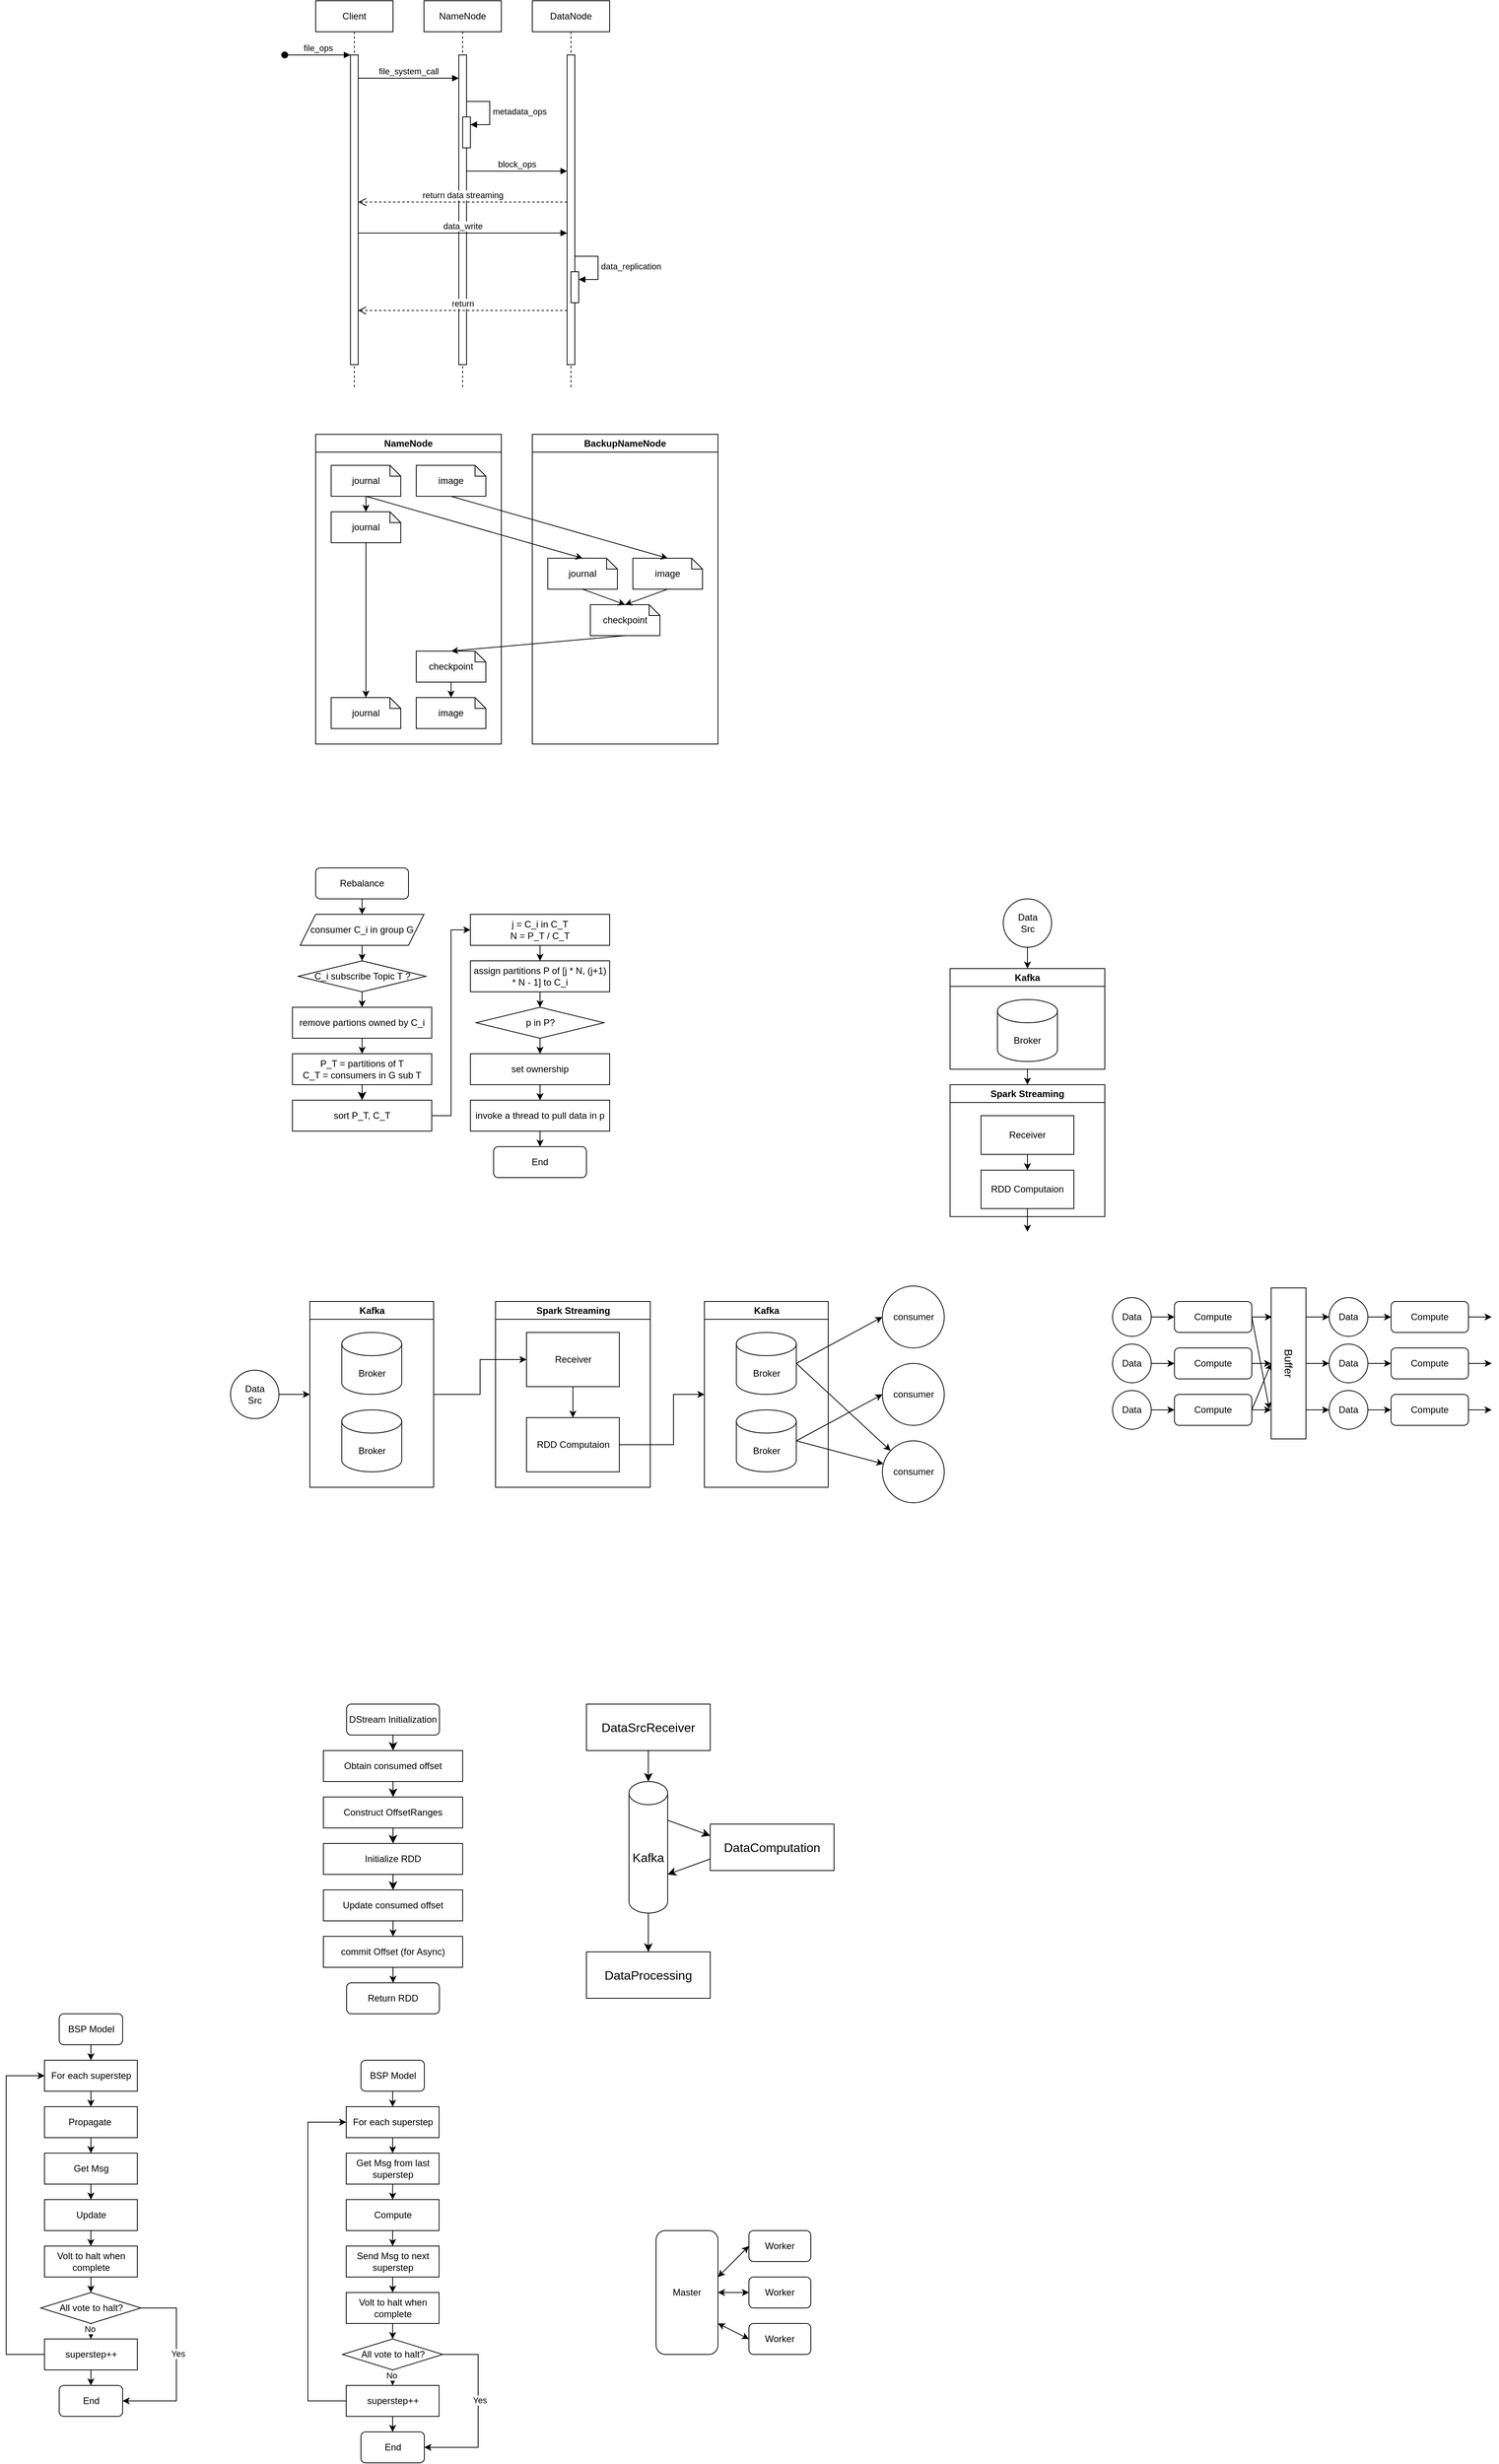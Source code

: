 <mxfile version="21.6.1" type="github">
  <diagram name="Page-1" id="2YBvvXClWsGukQMizWep">
    <mxGraphModel dx="1925" dy="478" grid="1" gridSize="10" guides="1" tooltips="1" connect="1" arrows="1" fold="1" page="1" pageScale="1" pageWidth="850" pageHeight="1100" math="0" shadow="0">
      <root>
        <mxCell id="0" />
        <mxCell id="1" parent="0" />
        <mxCell id="aM9ryv3xv72pqoxQDRHE-1" value="Client" style="shape=umlLifeline;perimeter=lifelinePerimeter;whiteSpace=wrap;html=1;container=0;dropTarget=0;collapsible=0;recursiveResize=0;outlineConnect=0;portConstraint=eastwest;newEdgeStyle={&quot;edgeStyle&quot;:&quot;elbowEdgeStyle&quot;,&quot;elbow&quot;:&quot;vertical&quot;,&quot;curved&quot;:0,&quot;rounded&quot;:0};" parent="1" vertex="1">
          <mxGeometry x="80" y="40" width="100" height="500" as="geometry" />
        </mxCell>
        <mxCell id="aM9ryv3xv72pqoxQDRHE-2" value="" style="html=1;points=[];perimeter=orthogonalPerimeter;outlineConnect=0;targetShapes=umlLifeline;portConstraint=eastwest;newEdgeStyle={&quot;edgeStyle&quot;:&quot;elbowEdgeStyle&quot;,&quot;elbow&quot;:&quot;vertical&quot;,&quot;curved&quot;:0,&quot;rounded&quot;:0};" parent="aM9ryv3xv72pqoxQDRHE-1" vertex="1">
          <mxGeometry x="45" y="70" width="10" height="400" as="geometry" />
        </mxCell>
        <mxCell id="aM9ryv3xv72pqoxQDRHE-3" value="file_ops" style="html=1;verticalAlign=bottom;startArrow=oval;endArrow=block;startSize=8;edgeStyle=elbowEdgeStyle;elbow=vertical;curved=0;rounded=0;" parent="aM9ryv3xv72pqoxQDRHE-1" target="aM9ryv3xv72pqoxQDRHE-2" edge="1">
          <mxGeometry relative="1" as="geometry">
            <mxPoint x="-40" y="70" as="sourcePoint" />
          </mxGeometry>
        </mxCell>
        <mxCell id="aM9ryv3xv72pqoxQDRHE-5" value="NameNode" style="shape=umlLifeline;perimeter=lifelinePerimeter;whiteSpace=wrap;html=1;container=0;dropTarget=0;collapsible=0;recursiveResize=0;outlineConnect=0;portConstraint=eastwest;newEdgeStyle={&quot;edgeStyle&quot;:&quot;elbowEdgeStyle&quot;,&quot;elbow&quot;:&quot;vertical&quot;,&quot;curved&quot;:0,&quot;rounded&quot;:0};" parent="1" vertex="1">
          <mxGeometry x="220" y="40" width="100" height="500" as="geometry" />
        </mxCell>
        <mxCell id="aM9ryv3xv72pqoxQDRHE-6" value="" style="html=1;points=[];perimeter=orthogonalPerimeter;outlineConnect=0;targetShapes=umlLifeline;portConstraint=eastwest;newEdgeStyle={&quot;edgeStyle&quot;:&quot;elbowEdgeStyle&quot;,&quot;elbow&quot;:&quot;vertical&quot;,&quot;curved&quot;:0,&quot;rounded&quot;:0};" parent="aM9ryv3xv72pqoxQDRHE-5" vertex="1">
          <mxGeometry x="45" y="70" width="10" height="400" as="geometry" />
        </mxCell>
        <mxCell id="w1y7XNrj_47FTtm7eLer-3" value="" style="html=1;points=[];perimeter=orthogonalPerimeter;outlineConnect=0;targetShapes=umlLifeline;portConstraint=eastwest;newEdgeStyle={&quot;edgeStyle&quot;:&quot;elbowEdgeStyle&quot;,&quot;elbow&quot;:&quot;vertical&quot;,&quot;curved&quot;:0,&quot;rounded&quot;:0};" parent="aM9ryv3xv72pqoxQDRHE-5" vertex="1">
          <mxGeometry x="50" y="150" width="10" height="40" as="geometry" />
        </mxCell>
        <mxCell id="w1y7XNrj_47FTtm7eLer-4" value="metadata_ops" style="html=1;align=left;spacingLeft=2;endArrow=block;rounded=0;edgeStyle=orthogonalEdgeStyle;curved=0;rounded=0;" parent="aM9ryv3xv72pqoxQDRHE-5" target="w1y7XNrj_47FTtm7eLer-3" edge="1">
          <mxGeometry relative="1" as="geometry">
            <mxPoint x="55" y="130" as="sourcePoint" />
            <Array as="points">
              <mxPoint x="85" y="160" />
            </Array>
          </mxGeometry>
        </mxCell>
        <mxCell id="aM9ryv3xv72pqoxQDRHE-7" value="file_system_call" style="html=1;verticalAlign=bottom;endArrow=block;edgeStyle=elbowEdgeStyle;elbow=vertical;curved=0;rounded=0;" parent="1" source="aM9ryv3xv72pqoxQDRHE-2" target="aM9ryv3xv72pqoxQDRHE-6" edge="1">
          <mxGeometry relative="1" as="geometry">
            <mxPoint x="195" y="130" as="sourcePoint" />
            <Array as="points">
              <mxPoint x="210" y="140" />
              <mxPoint x="190" y="170" />
              <mxPoint x="180" y="120" />
            </Array>
          </mxGeometry>
        </mxCell>
        <mxCell id="aM9ryv3xv72pqoxQDRHE-8" value="return data streaming" style="html=1;verticalAlign=bottom;endArrow=open;dashed=1;endSize=8;edgeStyle=elbowEdgeStyle;elbow=vertical;curved=0;rounded=0;" parent="1" source="w1y7XNrj_47FTtm7eLer-2" target="aM9ryv3xv72pqoxQDRHE-2" edge="1">
          <mxGeometry relative="1" as="geometry">
            <mxPoint x="195" y="205" as="targetPoint" />
            <Array as="points">
              <mxPoint x="230" y="300" />
              <mxPoint x="190" y="280" />
            </Array>
          </mxGeometry>
        </mxCell>
        <mxCell id="w1y7XNrj_47FTtm7eLer-1" value="DataNode" style="shape=umlLifeline;perimeter=lifelinePerimeter;whiteSpace=wrap;html=1;container=0;dropTarget=0;collapsible=0;recursiveResize=0;outlineConnect=0;portConstraint=eastwest;newEdgeStyle={&quot;edgeStyle&quot;:&quot;elbowEdgeStyle&quot;,&quot;elbow&quot;:&quot;vertical&quot;,&quot;curved&quot;:0,&quot;rounded&quot;:0};" parent="1" vertex="1">
          <mxGeometry x="360" y="40" width="100" height="500" as="geometry" />
        </mxCell>
        <mxCell id="w1y7XNrj_47FTtm7eLer-2" value="" style="html=1;points=[];perimeter=orthogonalPerimeter;outlineConnect=0;targetShapes=umlLifeline;portConstraint=eastwest;newEdgeStyle={&quot;edgeStyle&quot;:&quot;elbowEdgeStyle&quot;,&quot;elbow&quot;:&quot;vertical&quot;,&quot;curved&quot;:0,&quot;rounded&quot;:0};" parent="w1y7XNrj_47FTtm7eLer-1" vertex="1">
          <mxGeometry x="45" y="70" width="10" height="400" as="geometry" />
        </mxCell>
        <mxCell id="w1y7XNrj_47FTtm7eLer-7" value="" style="html=1;points=[];perimeter=orthogonalPerimeter;outlineConnect=0;targetShapes=umlLifeline;portConstraint=eastwest;newEdgeStyle={&quot;edgeStyle&quot;:&quot;elbowEdgeStyle&quot;,&quot;elbow&quot;:&quot;vertical&quot;,&quot;curved&quot;:0,&quot;rounded&quot;:0};" parent="w1y7XNrj_47FTtm7eLer-1" vertex="1">
          <mxGeometry x="50" y="350" width="10" height="40" as="geometry" />
        </mxCell>
        <mxCell id="w1y7XNrj_47FTtm7eLer-8" value="data_replication" style="html=1;align=left;spacingLeft=2;endArrow=block;rounded=0;edgeStyle=orthogonalEdgeStyle;curved=0;rounded=0;" parent="w1y7XNrj_47FTtm7eLer-1" target="w1y7XNrj_47FTtm7eLer-7" edge="1">
          <mxGeometry relative="1" as="geometry">
            <mxPoint x="55" y="330" as="sourcePoint" />
            <Array as="points">
              <mxPoint x="85" y="360" />
            </Array>
          </mxGeometry>
        </mxCell>
        <mxCell id="w1y7XNrj_47FTtm7eLer-5" value="block_ops" style="html=1;verticalAlign=bottom;endArrow=block;edgeStyle=elbowEdgeStyle;elbow=vertical;curved=0;rounded=0;" parent="1" source="aM9ryv3xv72pqoxQDRHE-6" target="w1y7XNrj_47FTtm7eLer-2" edge="1">
          <mxGeometry relative="1" as="geometry">
            <mxPoint x="280" y="260" as="sourcePoint" />
            <Array as="points">
              <mxPoint x="380" y="260" />
              <mxPoint x="355" y="260" />
              <mxPoint x="335" y="290" />
              <mxPoint x="325" y="240" />
            </Array>
            <mxPoint x="400" y="260" as="targetPoint" />
          </mxGeometry>
        </mxCell>
        <mxCell id="w1y7XNrj_47FTtm7eLer-6" value="data_write" style="html=1;verticalAlign=bottom;endArrow=block;edgeStyle=elbowEdgeStyle;elbow=vertical;curved=0;rounded=0;" parent="1" source="aM9ryv3xv72pqoxQDRHE-2" target="w1y7XNrj_47FTtm7eLer-2" edge="1">
          <mxGeometry width="80" relative="1" as="geometry">
            <mxPoint x="160" y="350" as="sourcePoint" />
            <mxPoint x="340" y="350" as="targetPoint" />
            <Array as="points">
              <mxPoint x="310" y="340" />
              <mxPoint x="330" y="330" />
              <mxPoint x="370" y="350" />
            </Array>
          </mxGeometry>
        </mxCell>
        <mxCell id="w1y7XNrj_47FTtm7eLer-9" value="return" style="html=1;verticalAlign=bottom;endArrow=open;dashed=1;endSize=8;edgeStyle=elbowEdgeStyle;elbow=vertical;curved=0;rounded=0;" parent="1" edge="1">
          <mxGeometry relative="1" as="geometry">
            <mxPoint x="135" y="440" as="targetPoint" />
            <Array as="points">
              <mxPoint x="230" y="440" />
              <mxPoint x="190" y="420" />
            </Array>
            <mxPoint x="405" y="440" as="sourcePoint" />
          </mxGeometry>
        </mxCell>
        <mxCell id="v54Mh32h3l0idFHRtPxM-1" value="NameNode" style="swimlane;whiteSpace=wrap;html=1;" parent="1" vertex="1">
          <mxGeometry x="80" y="600" width="240" height="400" as="geometry" />
        </mxCell>
        <mxCell id="v54Mh32h3l0idFHRtPxM-3" value="journal" style="shape=note;whiteSpace=wrap;html=1;backgroundOutline=1;darkOpacity=0.05;size=14;" parent="v54Mh32h3l0idFHRtPxM-1" vertex="1">
          <mxGeometry x="20" y="40" width="90" height="40" as="geometry" />
        </mxCell>
        <mxCell id="v54Mh32h3l0idFHRtPxM-4" value="image" style="shape=note;whiteSpace=wrap;html=1;backgroundOutline=1;darkOpacity=0.05;size=14;" parent="v54Mh32h3l0idFHRtPxM-1" vertex="1">
          <mxGeometry x="130" y="40" width="90" height="40" as="geometry" />
        </mxCell>
        <mxCell id="v54Mh32h3l0idFHRtPxM-5" value="journal" style="shape=note;whiteSpace=wrap;html=1;backgroundOutline=1;darkOpacity=0.05;size=14;" parent="v54Mh32h3l0idFHRtPxM-1" vertex="1">
          <mxGeometry x="20" y="100" width="90" height="40" as="geometry" />
        </mxCell>
        <mxCell id="v54Mh32h3l0idFHRtPxM-10" value="checkpoint" style="shape=note;whiteSpace=wrap;html=1;backgroundOutline=1;darkOpacity=0.05;size=14;" parent="v54Mh32h3l0idFHRtPxM-1" vertex="1">
          <mxGeometry x="130" y="280" width="90" height="40" as="geometry" />
        </mxCell>
        <mxCell id="v54Mh32h3l0idFHRtPxM-11" value="image" style="shape=note;whiteSpace=wrap;html=1;backgroundOutline=1;darkOpacity=0.05;size=14;" parent="v54Mh32h3l0idFHRtPxM-1" vertex="1">
          <mxGeometry x="130" y="340" width="90" height="40" as="geometry" />
        </mxCell>
        <mxCell id="v54Mh32h3l0idFHRtPxM-12" value="journal" style="shape=note;whiteSpace=wrap;html=1;backgroundOutline=1;darkOpacity=0.05;size=14;" parent="v54Mh32h3l0idFHRtPxM-1" vertex="1">
          <mxGeometry x="20" y="340" width="90" height="40" as="geometry" />
        </mxCell>
        <mxCell id="v54Mh32h3l0idFHRtPxM-13" value="" style="endArrow=classic;html=1;rounded=0;exitX=0.5;exitY=1;exitDx=0;exitDy=0;exitPerimeter=0;entryX=0.5;entryY=0;entryDx=0;entryDy=0;entryPerimeter=0;" parent="v54Mh32h3l0idFHRtPxM-1" source="v54Mh32h3l0idFHRtPxM-3" target="v54Mh32h3l0idFHRtPxM-5" edge="1">
          <mxGeometry width="50" height="50" relative="1" as="geometry">
            <mxPoint x="320" y="320" as="sourcePoint" />
            <mxPoint x="370" y="270" as="targetPoint" />
          </mxGeometry>
        </mxCell>
        <mxCell id="v54Mh32h3l0idFHRtPxM-20" value="" style="endArrow=classic;html=1;rounded=0;exitX=0.5;exitY=1;exitDx=0;exitDy=0;exitPerimeter=0;" parent="v54Mh32h3l0idFHRtPxM-1" source="v54Mh32h3l0idFHRtPxM-10" target="v54Mh32h3l0idFHRtPxM-11" edge="1">
          <mxGeometry width="50" height="50" relative="1" as="geometry">
            <mxPoint x="75" y="90" as="sourcePoint" />
            <mxPoint x="75" y="110" as="targetPoint" />
          </mxGeometry>
        </mxCell>
        <mxCell id="v54Mh32h3l0idFHRtPxM-21" value="" style="endArrow=classic;html=1;rounded=0;exitX=0.5;exitY=1;exitDx=0;exitDy=0;exitPerimeter=0;" parent="v54Mh32h3l0idFHRtPxM-1" source="v54Mh32h3l0idFHRtPxM-5" target="v54Mh32h3l0idFHRtPxM-12" edge="1">
          <mxGeometry width="50" height="50" relative="1" as="geometry">
            <mxPoint x="85" y="100" as="sourcePoint" />
            <mxPoint x="85" y="120" as="targetPoint" />
          </mxGeometry>
        </mxCell>
        <mxCell id="v54Mh32h3l0idFHRtPxM-2" value="BackupNameNode" style="swimlane;whiteSpace=wrap;html=1;" parent="1" vertex="1">
          <mxGeometry x="360" y="600" width="240" height="400" as="geometry" />
        </mxCell>
        <mxCell id="v54Mh32h3l0idFHRtPxM-6" value="journal" style="shape=note;whiteSpace=wrap;html=1;backgroundOutline=1;darkOpacity=0.05;size=14;" parent="v54Mh32h3l0idFHRtPxM-2" vertex="1">
          <mxGeometry x="20" y="160" width="90" height="40" as="geometry" />
        </mxCell>
        <mxCell id="v54Mh32h3l0idFHRtPxM-7" value="image" style="shape=note;whiteSpace=wrap;html=1;backgroundOutline=1;darkOpacity=0.05;size=14;" parent="v54Mh32h3l0idFHRtPxM-2" vertex="1">
          <mxGeometry x="130" y="160" width="90" height="40" as="geometry" />
        </mxCell>
        <mxCell id="v54Mh32h3l0idFHRtPxM-8" value="checkpoint" style="shape=note;whiteSpace=wrap;html=1;backgroundOutline=1;darkOpacity=0.05;size=14;" parent="v54Mh32h3l0idFHRtPxM-2" vertex="1">
          <mxGeometry x="75" y="220" width="90" height="40" as="geometry" />
        </mxCell>
        <mxCell id="v54Mh32h3l0idFHRtPxM-16" value="" style="endArrow=classic;html=1;rounded=0;exitX=0.5;exitY=1;exitDx=0;exitDy=0;exitPerimeter=0;entryX=0.5;entryY=0;entryDx=0;entryDy=0;entryPerimeter=0;" parent="v54Mh32h3l0idFHRtPxM-2" source="v54Mh32h3l0idFHRtPxM-6" target="v54Mh32h3l0idFHRtPxM-8" edge="1">
          <mxGeometry width="50" height="50" relative="1" as="geometry">
            <mxPoint x="-205" y="90" as="sourcePoint" />
            <mxPoint x="75" y="170" as="targetPoint" />
          </mxGeometry>
        </mxCell>
        <mxCell id="v54Mh32h3l0idFHRtPxM-17" value="" style="endArrow=classic;html=1;rounded=0;exitX=0.5;exitY=1;exitDx=0;exitDy=0;exitPerimeter=0;entryX=0.5;entryY=0;entryDx=0;entryDy=0;entryPerimeter=0;" parent="v54Mh32h3l0idFHRtPxM-2" source="v54Mh32h3l0idFHRtPxM-7" target="v54Mh32h3l0idFHRtPxM-8" edge="1">
          <mxGeometry width="50" height="50" relative="1" as="geometry">
            <mxPoint x="75" y="210" as="sourcePoint" />
            <mxPoint x="130" y="230" as="targetPoint" />
          </mxGeometry>
        </mxCell>
        <mxCell id="v54Mh32h3l0idFHRtPxM-14" value="" style="endArrow=classic;html=1;rounded=0;exitX=0.5;exitY=1;exitDx=0;exitDy=0;exitPerimeter=0;entryX=0.5;entryY=0;entryDx=0;entryDy=0;entryPerimeter=0;" parent="1" source="v54Mh32h3l0idFHRtPxM-3" target="v54Mh32h3l0idFHRtPxM-6" edge="1">
          <mxGeometry width="50" height="50" relative="1" as="geometry">
            <mxPoint x="400" y="920" as="sourcePoint" />
            <mxPoint x="450" y="870" as="targetPoint" />
          </mxGeometry>
        </mxCell>
        <mxCell id="v54Mh32h3l0idFHRtPxM-15" value="" style="endArrow=classic;html=1;rounded=0;exitX=0.5;exitY=1;exitDx=0;exitDy=0;exitPerimeter=0;entryX=0.5;entryY=0;entryDx=0;entryDy=0;entryPerimeter=0;" parent="1" source="v54Mh32h3l0idFHRtPxM-4" target="v54Mh32h3l0idFHRtPxM-7" edge="1">
          <mxGeometry width="50" height="50" relative="1" as="geometry">
            <mxPoint x="155" y="750" as="sourcePoint" />
            <mxPoint x="390" y="790" as="targetPoint" />
          </mxGeometry>
        </mxCell>
        <mxCell id="v54Mh32h3l0idFHRtPxM-18" value="" style="endArrow=classic;html=1;rounded=0;exitX=0.5;exitY=1;exitDx=0;exitDy=0;exitPerimeter=0;entryX=0.5;entryY=0;entryDx=0;entryDy=0;entryPerimeter=0;" parent="1" source="v54Mh32h3l0idFHRtPxM-8" target="v54Mh32h3l0idFHRtPxM-10" edge="1">
          <mxGeometry width="50" height="50" relative="1" as="geometry">
            <mxPoint x="545" y="810" as="sourcePoint" />
            <mxPoint x="490" y="830" as="targetPoint" />
          </mxGeometry>
        </mxCell>
        <mxCell id="BjLEI25kc3lY-3g5dACi-4" value="" style="edgeStyle=orthogonalEdgeStyle;rounded=0;orthogonalLoop=1;jettySize=auto;html=1;" parent="1" source="BjLEI25kc3lY-3g5dACi-1" target="BjLEI25kc3lY-3g5dACi-3" edge="1">
          <mxGeometry relative="1" as="geometry" />
        </mxCell>
        <mxCell id="BjLEI25kc3lY-3g5dACi-1" value="Rebalance" style="rounded=1;whiteSpace=wrap;html=1;" parent="1" vertex="1">
          <mxGeometry x="80" y="1160" width="120" height="40" as="geometry" />
        </mxCell>
        <mxCell id="BjLEI25kc3lY-3g5dACi-12" value="" style="edgeStyle=orthogonalEdgeStyle;rounded=0;orthogonalLoop=1;jettySize=auto;html=1;" parent="1" source="BjLEI25kc3lY-3g5dACi-2" target="BjLEI25kc3lY-3g5dACi-9" edge="1">
          <mxGeometry relative="1" as="geometry" />
        </mxCell>
        <mxCell id="BjLEI25kc3lY-3g5dACi-2" value="remove partions owned by C_i" style="rounded=0;whiteSpace=wrap;html=1;" parent="1" vertex="1">
          <mxGeometry x="50" y="1340" width="180" height="40" as="geometry" />
        </mxCell>
        <mxCell id="BjLEI25kc3lY-3g5dACi-7" value="" style="edgeStyle=orthogonalEdgeStyle;rounded=0;orthogonalLoop=1;jettySize=auto;html=1;" parent="1" source="BjLEI25kc3lY-3g5dACi-3" target="BjLEI25kc3lY-3g5dACi-5" edge="1">
          <mxGeometry relative="1" as="geometry" />
        </mxCell>
        <mxCell id="BjLEI25kc3lY-3g5dACi-3" value="consumer C_i in group G" style="shape=parallelogram;perimeter=parallelogramPerimeter;whiteSpace=wrap;html=1;fixedSize=1;" parent="1" vertex="1">
          <mxGeometry x="60" y="1220" width="160" height="40" as="geometry" />
        </mxCell>
        <mxCell id="BjLEI25kc3lY-3g5dACi-8" value="" style="edgeStyle=orthogonalEdgeStyle;rounded=0;orthogonalLoop=1;jettySize=auto;html=1;" parent="1" source="BjLEI25kc3lY-3g5dACi-5" target="BjLEI25kc3lY-3g5dACi-2" edge="1">
          <mxGeometry relative="1" as="geometry" />
        </mxCell>
        <mxCell id="BjLEI25kc3lY-3g5dACi-5" value="C_i subscribe Topic T ?" style="rhombus;whiteSpace=wrap;html=1;" parent="1" vertex="1">
          <mxGeometry x="57.5" y="1280" width="165" height="40" as="geometry" />
        </mxCell>
        <mxCell id="WjBOkaREf3bzk7RmlkT_-1" style="edgeStyle=none;curved=1;rounded=0;orthogonalLoop=1;jettySize=auto;html=1;exitX=0.5;exitY=1;exitDx=0;exitDy=0;entryX=0.5;entryY=0;entryDx=0;entryDy=0;fontSize=12;startSize=8;endSize=8;" parent="1" source="BjLEI25kc3lY-3g5dACi-9" target="BjLEI25kc3lY-3g5dACi-10" edge="1">
          <mxGeometry relative="1" as="geometry" />
        </mxCell>
        <mxCell id="BjLEI25kc3lY-3g5dACi-9" value="P_T = partitions of T&lt;br&gt;C_T = consumers in G sub T" style="rounded=0;whiteSpace=wrap;html=1;" parent="1" vertex="1">
          <mxGeometry x="50" y="1400" width="180" height="40" as="geometry" />
        </mxCell>
        <mxCell id="BjLEI25kc3lY-3g5dACi-19" style="edgeStyle=orthogonalEdgeStyle;rounded=0;orthogonalLoop=1;jettySize=auto;html=1;exitX=1;exitY=0.5;exitDx=0;exitDy=0;entryX=0;entryY=0.5;entryDx=0;entryDy=0;" parent="1" source="BjLEI25kc3lY-3g5dACi-10" target="BjLEI25kc3lY-3g5dACi-11" edge="1">
          <mxGeometry relative="1" as="geometry" />
        </mxCell>
        <mxCell id="BjLEI25kc3lY-3g5dACi-10" value="sort P_T, C_T" style="rounded=0;whiteSpace=wrap;html=1;" parent="1" vertex="1">
          <mxGeometry x="50" y="1460" width="180" height="40" as="geometry" />
        </mxCell>
        <mxCell id="BjLEI25kc3lY-3g5dACi-20" style="edgeStyle=orthogonalEdgeStyle;rounded=0;orthogonalLoop=1;jettySize=auto;html=1;exitX=0.5;exitY=1;exitDx=0;exitDy=0;" parent="1" source="BjLEI25kc3lY-3g5dACi-11" target="BjLEI25kc3lY-3g5dACi-13" edge="1">
          <mxGeometry relative="1" as="geometry" />
        </mxCell>
        <mxCell id="BjLEI25kc3lY-3g5dACi-11" value="j = C_i in C_T&lt;br&gt;N = P_T / C_T" style="rounded=0;whiteSpace=wrap;html=1;" parent="1" vertex="1">
          <mxGeometry x="280" y="1220" width="180" height="40" as="geometry" />
        </mxCell>
        <mxCell id="BjLEI25kc3lY-3g5dACi-21" style="edgeStyle=orthogonalEdgeStyle;rounded=0;orthogonalLoop=1;jettySize=auto;html=1;exitX=0.5;exitY=1;exitDx=0;exitDy=0;entryX=0.5;entryY=0;entryDx=0;entryDy=0;" parent="1" source="BjLEI25kc3lY-3g5dACi-13" target="BjLEI25kc3lY-3g5dACi-14" edge="1">
          <mxGeometry relative="1" as="geometry" />
        </mxCell>
        <mxCell id="BjLEI25kc3lY-3g5dACi-13" value="assign partitions P of [j * N, (j+1) * N - 1] to C_i" style="rounded=0;whiteSpace=wrap;html=1;" parent="1" vertex="1">
          <mxGeometry x="280" y="1280" width="180" height="40" as="geometry" />
        </mxCell>
        <mxCell id="BjLEI25kc3lY-3g5dACi-22" style="edgeStyle=orthogonalEdgeStyle;rounded=0;orthogonalLoop=1;jettySize=auto;html=1;exitX=0.5;exitY=1;exitDx=0;exitDy=0;entryX=0.5;entryY=0;entryDx=0;entryDy=0;" parent="1" source="BjLEI25kc3lY-3g5dACi-14" target="BjLEI25kc3lY-3g5dACi-15" edge="1">
          <mxGeometry relative="1" as="geometry" />
        </mxCell>
        <mxCell id="BjLEI25kc3lY-3g5dACi-14" value="p in P?" style="rhombus;whiteSpace=wrap;html=1;" parent="1" vertex="1">
          <mxGeometry x="287.5" y="1340" width="165" height="40" as="geometry" />
        </mxCell>
        <mxCell id="BjLEI25kc3lY-3g5dACi-23" style="edgeStyle=orthogonalEdgeStyle;rounded=0;orthogonalLoop=1;jettySize=auto;html=1;exitX=0.5;exitY=1;exitDx=0;exitDy=0;entryX=0.5;entryY=0;entryDx=0;entryDy=0;" parent="1" source="BjLEI25kc3lY-3g5dACi-15" target="BjLEI25kc3lY-3g5dACi-17" edge="1">
          <mxGeometry relative="1" as="geometry" />
        </mxCell>
        <mxCell id="BjLEI25kc3lY-3g5dACi-15" value="set ownership" style="rounded=0;whiteSpace=wrap;html=1;" parent="1" vertex="1">
          <mxGeometry x="280" y="1400" width="180" height="40" as="geometry" />
        </mxCell>
        <mxCell id="BjLEI25kc3lY-3g5dACi-24" style="edgeStyle=orthogonalEdgeStyle;rounded=0;orthogonalLoop=1;jettySize=auto;html=1;exitX=0.5;exitY=1;exitDx=0;exitDy=0;entryX=0.5;entryY=0;entryDx=0;entryDy=0;" parent="1" source="BjLEI25kc3lY-3g5dACi-17" target="BjLEI25kc3lY-3g5dACi-18" edge="1">
          <mxGeometry relative="1" as="geometry" />
        </mxCell>
        <mxCell id="BjLEI25kc3lY-3g5dACi-17" value="invoke a thread to pull data in p" style="rounded=0;whiteSpace=wrap;html=1;" parent="1" vertex="1">
          <mxGeometry x="280" y="1460" width="180" height="40" as="geometry" />
        </mxCell>
        <mxCell id="BjLEI25kc3lY-3g5dACi-18" value="End" style="rounded=1;whiteSpace=wrap;html=1;" parent="1" vertex="1">
          <mxGeometry x="310" y="1520" width="120" height="40" as="geometry" />
        </mxCell>
        <mxCell id="guV7griK0PbX0vjCUKAA-14" style="edgeStyle=orthogonalEdgeStyle;rounded=0;orthogonalLoop=1;jettySize=auto;html=1;exitX=1;exitY=0.5;exitDx=0;exitDy=0;" parent="1" source="guV7griK0PbX0vjCUKAA-2" target="guV7griK0PbX0vjCUKAA-11" edge="1">
          <mxGeometry relative="1" as="geometry" />
        </mxCell>
        <mxCell id="guV7griK0PbX0vjCUKAA-2" value="Kafka" style="swimlane;whiteSpace=wrap;html=1;" parent="1" vertex="1">
          <mxGeometry x="72.5" y="1720" width="160" height="240" as="geometry" />
        </mxCell>
        <mxCell id="guV7griK0PbX0vjCUKAA-1" value="Broker" style="shape=cylinder3;whiteSpace=wrap;html=1;boundedLbl=1;backgroundOutline=1;size=15;rotation=0;" parent="guV7griK0PbX0vjCUKAA-2" vertex="1">
          <mxGeometry x="41.25" y="40" width="77.5" height="80" as="geometry" />
        </mxCell>
        <mxCell id="guV7griK0PbX0vjCUKAA-3" value="Broker" style="shape=cylinder3;whiteSpace=wrap;html=1;boundedLbl=1;backgroundOutline=1;size=15;rotation=0;" parent="guV7griK0PbX0vjCUKAA-2" vertex="1">
          <mxGeometry x="41.25" y="140" width="77.5" height="80" as="geometry" />
        </mxCell>
        <mxCell id="guV7griK0PbX0vjCUKAA-8" style="edgeStyle=orthogonalEdgeStyle;rounded=0;orthogonalLoop=1;jettySize=auto;html=1;entryX=0;entryY=0.5;entryDx=0;entryDy=0;" parent="1" source="guV7griK0PbX0vjCUKAA-4" target="guV7griK0PbX0vjCUKAA-2" edge="1">
          <mxGeometry relative="1" as="geometry" />
        </mxCell>
        <mxCell id="guV7griK0PbX0vjCUKAA-4" value="Data&lt;br&gt;Src" style="ellipse;whiteSpace=wrap;html=1;aspect=fixed;" parent="1" vertex="1">
          <mxGeometry x="-30" y="1808.75" width="62.5" height="62.5" as="geometry" />
        </mxCell>
        <mxCell id="guV7griK0PbX0vjCUKAA-9" value="Spark Streaming" style="swimlane;whiteSpace=wrap;html=1;" parent="1" vertex="1">
          <mxGeometry x="312.5" y="1720" width="200" height="240" as="geometry" />
        </mxCell>
        <mxCell id="guV7griK0PbX0vjCUKAA-13" value="" style="edgeStyle=orthogonalEdgeStyle;rounded=0;orthogonalLoop=1;jettySize=auto;html=1;" parent="guV7griK0PbX0vjCUKAA-9" source="guV7griK0PbX0vjCUKAA-11" target="guV7griK0PbX0vjCUKAA-12" edge="1">
          <mxGeometry relative="1" as="geometry" />
        </mxCell>
        <mxCell id="guV7griK0PbX0vjCUKAA-11" value="Receiver" style="rounded=0;whiteSpace=wrap;html=1;" parent="guV7griK0PbX0vjCUKAA-9" vertex="1">
          <mxGeometry x="40" y="40" width="120" height="70" as="geometry" />
        </mxCell>
        <mxCell id="guV7griK0PbX0vjCUKAA-12" value="RDD Computaion" style="rounded=0;whiteSpace=wrap;html=1;" parent="guV7griK0PbX0vjCUKAA-9" vertex="1">
          <mxGeometry x="40" y="150" width="120" height="70" as="geometry" />
        </mxCell>
        <mxCell id="guV7griK0PbX0vjCUKAA-15" value="Spark Streaming" style="swimlane;whiteSpace=wrap;html=1;" parent="1" vertex="1">
          <mxGeometry x="900" y="1440" width="200" height="170.4" as="geometry" />
        </mxCell>
        <mxCell id="guV7griK0PbX0vjCUKAA-16" value="" style="edgeStyle=orthogonalEdgeStyle;rounded=0;orthogonalLoop=1;jettySize=auto;html=1;" parent="guV7griK0PbX0vjCUKAA-15" source="guV7griK0PbX0vjCUKAA-17" target="guV7griK0PbX0vjCUKAA-18" edge="1">
          <mxGeometry relative="1" as="geometry" />
        </mxCell>
        <mxCell id="guV7griK0PbX0vjCUKAA-17" value="Receiver" style="rounded=0;whiteSpace=wrap;html=1;" parent="guV7griK0PbX0vjCUKAA-15" vertex="1">
          <mxGeometry x="40" y="40" width="120" height="50" as="geometry" />
        </mxCell>
        <mxCell id="guV7griK0PbX0vjCUKAA-18" value="RDD Computaion" style="rounded=0;whiteSpace=wrap;html=1;" parent="guV7griK0PbX0vjCUKAA-15" vertex="1">
          <mxGeometry x="40" y="110.4" width="120" height="49.6" as="geometry" />
        </mxCell>
        <mxCell id="guV7griK0PbX0vjCUKAA-26" style="edgeStyle=orthogonalEdgeStyle;rounded=0;orthogonalLoop=1;jettySize=auto;html=1;exitX=0.5;exitY=1;exitDx=0;exitDy=0;entryX=0.5;entryY=0;entryDx=0;entryDy=0;" parent="1" source="guV7griK0PbX0vjCUKAA-19" target="guV7griK0PbX0vjCUKAA-15" edge="1">
          <mxGeometry relative="1" as="geometry" />
        </mxCell>
        <mxCell id="guV7griK0PbX0vjCUKAA-19" value="Kafka" style="swimlane;whiteSpace=wrap;html=1;" parent="1" vertex="1">
          <mxGeometry x="900" y="1290" width="200" height="130" as="geometry" />
        </mxCell>
        <mxCell id="guV7griK0PbX0vjCUKAA-20" value="Broker" style="shape=cylinder3;whiteSpace=wrap;html=1;boundedLbl=1;backgroundOutline=1;size=15;rotation=0;" parent="guV7griK0PbX0vjCUKAA-19" vertex="1">
          <mxGeometry x="61.25" y="40" width="77.5" height="80" as="geometry" />
        </mxCell>
        <mxCell id="guV7griK0PbX0vjCUKAA-27" style="edgeStyle=orthogonalEdgeStyle;rounded=0;orthogonalLoop=1;jettySize=auto;html=1;entryX=0.5;entryY=0;entryDx=0;entryDy=0;" parent="1" source="guV7griK0PbX0vjCUKAA-23" target="guV7griK0PbX0vjCUKAA-19" edge="1">
          <mxGeometry relative="1" as="geometry" />
        </mxCell>
        <mxCell id="guV7griK0PbX0vjCUKAA-23" value="Data&lt;br&gt;Src" style="ellipse;whiteSpace=wrap;html=1;aspect=fixed;" parent="1" vertex="1">
          <mxGeometry x="968.75" y="1200" width="62.5" height="62.5" as="geometry" />
        </mxCell>
        <mxCell id="guV7griK0PbX0vjCUKAA-25" value="" style="edgeStyle=orthogonalEdgeStyle;rounded=0;orthogonalLoop=1;jettySize=auto;html=1;exitX=0.5;exitY=1;exitDx=0;exitDy=0;" parent="1" source="guV7griK0PbX0vjCUKAA-18" edge="1">
          <mxGeometry relative="1" as="geometry">
            <mxPoint x="1010" y="1529.6" as="sourcePoint" />
            <mxPoint x="1000" y="1630" as="targetPoint" />
          </mxGeometry>
        </mxCell>
        <mxCell id="guV7griK0PbX0vjCUKAA-28" value="Kafka" style="swimlane;whiteSpace=wrap;html=1;" parent="1" vertex="1">
          <mxGeometry x="582.5" y="1720" width="160" height="240" as="geometry" />
        </mxCell>
        <mxCell id="guV7griK0PbX0vjCUKAA-29" value="Broker" style="shape=cylinder3;whiteSpace=wrap;html=1;boundedLbl=1;backgroundOutline=1;size=15;rotation=0;" parent="guV7griK0PbX0vjCUKAA-28" vertex="1">
          <mxGeometry x="41.25" y="40" width="77.5" height="80" as="geometry" />
        </mxCell>
        <mxCell id="guV7griK0PbX0vjCUKAA-30" value="Broker" style="shape=cylinder3;whiteSpace=wrap;html=1;boundedLbl=1;backgroundOutline=1;size=15;rotation=0;" parent="guV7griK0PbX0vjCUKAA-28" vertex="1">
          <mxGeometry x="41.25" y="140" width="77.5" height="80" as="geometry" />
        </mxCell>
        <mxCell id="guV7griK0PbX0vjCUKAA-31" style="edgeStyle=orthogonalEdgeStyle;rounded=0;orthogonalLoop=1;jettySize=auto;html=1;exitX=1;exitY=0.5;exitDx=0;exitDy=0;entryX=0;entryY=0.5;entryDx=0;entryDy=0;" parent="1" source="guV7griK0PbX0vjCUKAA-12" target="guV7griK0PbX0vjCUKAA-28" edge="1">
          <mxGeometry relative="1" as="geometry">
            <Array as="points">
              <mxPoint x="542.5" y="1905" />
              <mxPoint x="542.5" y="1840" />
            </Array>
          </mxGeometry>
        </mxCell>
        <mxCell id="guV7griK0PbX0vjCUKAA-33" value="consumer" style="ellipse;whiteSpace=wrap;html=1;aspect=fixed;" parent="1" vertex="1">
          <mxGeometry x="812.5" y="1700" width="80" height="80" as="geometry" />
        </mxCell>
        <mxCell id="guV7griK0PbX0vjCUKAA-34" value="consumer" style="ellipse;whiteSpace=wrap;html=1;aspect=fixed;" parent="1" vertex="1">
          <mxGeometry x="812.5" y="1800" width="80" height="80" as="geometry" />
        </mxCell>
        <mxCell id="guV7griK0PbX0vjCUKAA-35" value="consumer" style="ellipse;whiteSpace=wrap;html=1;aspect=fixed;" parent="1" vertex="1">
          <mxGeometry x="812.5" y="1900" width="80" height="80" as="geometry" />
        </mxCell>
        <mxCell id="guV7griK0PbX0vjCUKAA-37" value="" style="endArrow=classic;html=1;rounded=0;exitX=1;exitY=0.5;exitDx=0;exitDy=0;exitPerimeter=0;entryX=0;entryY=0.5;entryDx=0;entryDy=0;" parent="1" source="guV7griK0PbX0vjCUKAA-29" target="guV7griK0PbX0vjCUKAA-33" edge="1">
          <mxGeometry width="50" height="50" relative="1" as="geometry">
            <mxPoint x="642.5" y="1660" as="sourcePoint" />
            <mxPoint x="692.5" y="1610" as="targetPoint" />
          </mxGeometry>
        </mxCell>
        <mxCell id="guV7griK0PbX0vjCUKAA-38" value="" style="endArrow=classic;html=1;rounded=0;exitX=1;exitY=0.5;exitDx=0;exitDy=0;exitPerimeter=0;" parent="1" source="guV7griK0PbX0vjCUKAA-29" target="guV7griK0PbX0vjCUKAA-35" edge="1">
          <mxGeometry width="50" height="50" relative="1" as="geometry">
            <mxPoint x="711.5" y="1810" as="sourcePoint" />
            <mxPoint x="822.5" y="1770" as="targetPoint" />
          </mxGeometry>
        </mxCell>
        <mxCell id="guV7griK0PbX0vjCUKAA-39" value="" style="endArrow=classic;html=1;rounded=0;exitX=1;exitY=0.5;exitDx=0;exitDy=0;exitPerimeter=0;entryX=0;entryY=0.5;entryDx=0;entryDy=0;" parent="1" source="guV7griK0PbX0vjCUKAA-30" target="guV7griK0PbX0vjCUKAA-34" edge="1">
          <mxGeometry width="50" height="50" relative="1" as="geometry">
            <mxPoint x="721.5" y="1820" as="sourcePoint" />
            <mxPoint x="832.5" y="1780" as="targetPoint" />
          </mxGeometry>
        </mxCell>
        <mxCell id="guV7griK0PbX0vjCUKAA-40" value="" style="endArrow=classic;html=1;rounded=0;exitX=1;exitY=0.5;exitDx=0;exitDy=0;exitPerimeter=0;" parent="1" source="guV7griK0PbX0vjCUKAA-30" target="guV7griK0PbX0vjCUKAA-35" edge="1">
          <mxGeometry width="50" height="50" relative="1" as="geometry">
            <mxPoint x="731.5" y="1830" as="sourcePoint" />
            <mxPoint x="842.5" y="1790" as="targetPoint" />
          </mxGeometry>
        </mxCell>
        <mxCell id="WjBOkaREf3bzk7RmlkT_-2" style="edgeStyle=orthogonalEdgeStyle;rounded=0;orthogonalLoop=1;jettySize=auto;html=1;exitX=0.5;exitY=1;exitDx=0;exitDy=0;entryX=0.5;entryY=0;entryDx=0;entryDy=0;" parent="1" source="WjBOkaREf3bzk7RmlkT_-3" target="WjBOkaREf3bzk7RmlkT_-5" edge="1">
          <mxGeometry relative="1" as="geometry" />
        </mxCell>
        <mxCell id="WjBOkaREf3bzk7RmlkT_-3" value="Update consumed offset" style="rounded=0;whiteSpace=wrap;html=1;" parent="1" vertex="1">
          <mxGeometry x="90" y="2480" width="180" height="40" as="geometry" />
        </mxCell>
        <mxCell id="WjBOkaREf3bzk7RmlkT_-4" style="edgeStyle=orthogonalEdgeStyle;rounded=0;orthogonalLoop=1;jettySize=auto;html=1;exitX=0.5;exitY=1;exitDx=0;exitDy=0;entryX=0.5;entryY=0;entryDx=0;entryDy=0;" parent="1" source="WjBOkaREf3bzk7RmlkT_-5" target="WjBOkaREf3bzk7RmlkT_-6" edge="1">
          <mxGeometry relative="1" as="geometry" />
        </mxCell>
        <mxCell id="WjBOkaREf3bzk7RmlkT_-5" value="commit Offset (for Async)" style="rounded=0;whiteSpace=wrap;html=1;" parent="1" vertex="1">
          <mxGeometry x="90" y="2540" width="180" height="40" as="geometry" />
        </mxCell>
        <mxCell id="WjBOkaREf3bzk7RmlkT_-6" value="Return RDD" style="rounded=1;whiteSpace=wrap;html=1;" parent="1" vertex="1">
          <mxGeometry x="120" y="2600" width="120" height="40" as="geometry" />
        </mxCell>
        <mxCell id="WjBOkaREf3bzk7RmlkT_-11" style="edgeStyle=none;curved=1;rounded=0;orthogonalLoop=1;jettySize=auto;html=1;exitX=0.5;exitY=1;exitDx=0;exitDy=0;entryX=0.5;entryY=0;entryDx=0;entryDy=0;fontSize=12;startSize=8;endSize=8;" parent="1" source="WjBOkaREf3bzk7RmlkT_-7" target="WjBOkaREf3bzk7RmlkT_-8" edge="1">
          <mxGeometry relative="1" as="geometry" />
        </mxCell>
        <mxCell id="WjBOkaREf3bzk7RmlkT_-7" value="DStream Initialization" style="rounded=1;whiteSpace=wrap;html=1;" parent="1" vertex="1">
          <mxGeometry x="120" y="2240" width="120" height="40" as="geometry" />
        </mxCell>
        <mxCell id="WjBOkaREf3bzk7RmlkT_-12" style="edgeStyle=none;curved=1;rounded=0;orthogonalLoop=1;jettySize=auto;html=1;exitX=0.5;exitY=1;exitDx=0;exitDy=0;entryX=0.5;entryY=0;entryDx=0;entryDy=0;fontSize=12;startSize=8;endSize=8;" parent="1" source="WjBOkaREf3bzk7RmlkT_-8" target="WjBOkaREf3bzk7RmlkT_-9" edge="1">
          <mxGeometry relative="1" as="geometry" />
        </mxCell>
        <mxCell id="WjBOkaREf3bzk7RmlkT_-8" value="Obtain consumed offset" style="rounded=0;whiteSpace=wrap;html=1;" parent="1" vertex="1">
          <mxGeometry x="90" y="2300" width="180" height="40" as="geometry" />
        </mxCell>
        <mxCell id="WjBOkaREf3bzk7RmlkT_-13" style="edgeStyle=none;curved=1;rounded=0;orthogonalLoop=1;jettySize=auto;html=1;exitX=0.5;exitY=1;exitDx=0;exitDy=0;entryX=0.5;entryY=0;entryDx=0;entryDy=0;fontSize=12;startSize=8;endSize=8;" parent="1" source="WjBOkaREf3bzk7RmlkT_-9" target="WjBOkaREf3bzk7RmlkT_-10" edge="1">
          <mxGeometry relative="1" as="geometry" />
        </mxCell>
        <mxCell id="WjBOkaREf3bzk7RmlkT_-9" value="Construct OffsetRanges" style="rounded=0;whiteSpace=wrap;html=1;" parent="1" vertex="1">
          <mxGeometry x="90" y="2360" width="180" height="40" as="geometry" />
        </mxCell>
        <mxCell id="WjBOkaREf3bzk7RmlkT_-14" style="edgeStyle=none;curved=1;rounded=0;orthogonalLoop=1;jettySize=auto;html=1;exitX=0.5;exitY=1;exitDx=0;exitDy=0;entryX=0.5;entryY=0;entryDx=0;entryDy=0;fontSize=12;startSize=8;endSize=8;" parent="1" source="WjBOkaREf3bzk7RmlkT_-10" target="WjBOkaREf3bzk7RmlkT_-3" edge="1">
          <mxGeometry relative="1" as="geometry" />
        </mxCell>
        <mxCell id="WjBOkaREf3bzk7RmlkT_-10" value="Initialize RDD" style="rounded=0;whiteSpace=wrap;html=1;" parent="1" vertex="1">
          <mxGeometry x="90" y="2420" width="180" height="40" as="geometry" />
        </mxCell>
        <mxCell id="WjBOkaREf3bzk7RmlkT_-23" style="edgeStyle=none;curved=1;rounded=0;orthogonalLoop=1;jettySize=auto;html=1;exitX=0.5;exitY=1;exitDx=0;exitDy=0;exitPerimeter=0;fontSize=12;startSize=8;endSize=8;" parent="1" source="WjBOkaREf3bzk7RmlkT_-15" target="WjBOkaREf3bzk7RmlkT_-18" edge="1">
          <mxGeometry relative="1" as="geometry" />
        </mxCell>
        <mxCell id="WjBOkaREf3bzk7RmlkT_-24" style="edgeStyle=none;curved=1;rounded=0;orthogonalLoop=1;jettySize=auto;html=1;exitX=1;exitY=0;exitDx=0;exitDy=50;exitPerimeter=0;entryX=0;entryY=0.25;entryDx=0;entryDy=0;fontSize=12;startSize=8;endSize=8;" parent="1" source="WjBOkaREf3bzk7RmlkT_-15" target="WjBOkaREf3bzk7RmlkT_-17" edge="1">
          <mxGeometry relative="1" as="geometry" />
        </mxCell>
        <mxCell id="WjBOkaREf3bzk7RmlkT_-15" value="Kafka" style="shape=cylinder3;whiteSpace=wrap;html=1;boundedLbl=1;backgroundOutline=1;size=15;fontSize=16;" parent="1" vertex="1">
          <mxGeometry x="485" y="2340" width="50" height="170" as="geometry" />
        </mxCell>
        <mxCell id="WjBOkaREf3bzk7RmlkT_-19" style="edgeStyle=none;curved=1;rounded=0;orthogonalLoop=1;jettySize=auto;html=1;fontSize=12;startSize=8;endSize=8;" parent="1" source="WjBOkaREf3bzk7RmlkT_-16" target="WjBOkaREf3bzk7RmlkT_-15" edge="1">
          <mxGeometry relative="1" as="geometry" />
        </mxCell>
        <mxCell id="WjBOkaREf3bzk7RmlkT_-16" value="DataSrcReceiver" style="rounded=0;whiteSpace=wrap;html=1;fontSize=16;" parent="1" vertex="1">
          <mxGeometry x="430" y="2240" width="160" height="60" as="geometry" />
        </mxCell>
        <mxCell id="WjBOkaREf3bzk7RmlkT_-25" style="edgeStyle=none;curved=1;rounded=0;orthogonalLoop=1;jettySize=auto;html=1;exitX=0;exitY=0.75;exitDx=0;exitDy=0;entryX=1;entryY=0;entryDx=0;entryDy=120;entryPerimeter=0;fontSize=12;startSize=8;endSize=8;" parent="1" source="WjBOkaREf3bzk7RmlkT_-17" target="WjBOkaREf3bzk7RmlkT_-15" edge="1">
          <mxGeometry relative="1" as="geometry" />
        </mxCell>
        <mxCell id="WjBOkaREf3bzk7RmlkT_-17" value="DataComputation" style="rounded=0;whiteSpace=wrap;html=1;fontSize=16;" parent="1" vertex="1">
          <mxGeometry x="590" y="2395" width="160" height="60" as="geometry" />
        </mxCell>
        <mxCell id="WjBOkaREf3bzk7RmlkT_-18" value="DataProcessing" style="rounded=0;whiteSpace=wrap;html=1;fontSize=16;" parent="1" vertex="1">
          <mxGeometry x="430" y="2560" width="160" height="60" as="geometry" />
        </mxCell>
        <mxCell id="TmqKsAM6mED9doxnceL3-16" style="edgeStyle=orthogonalEdgeStyle;rounded=0;orthogonalLoop=1;jettySize=auto;html=1;exitX=1;exitY=0.5;exitDx=0;exitDy=0;entryX=0.189;entryY=0.978;entryDx=0;entryDy=0;entryPerimeter=0;" edge="1" parent="1" source="TmqKsAM6mED9doxnceL3-1" target="TmqKsAM6mED9doxnceL3-14">
          <mxGeometry relative="1" as="geometry" />
        </mxCell>
        <mxCell id="TmqKsAM6mED9doxnceL3-1" value="&lt;font style=&quot;font-size: 12px;&quot;&gt;Compute&lt;/font&gt;" style="rounded=1;whiteSpace=wrap;html=1;" vertex="1" parent="1">
          <mxGeometry x="1190" y="1720" width="100" height="40" as="geometry" />
        </mxCell>
        <mxCell id="TmqKsAM6mED9doxnceL3-17" style="edgeStyle=orthogonalEdgeStyle;rounded=0;orthogonalLoop=1;jettySize=auto;html=1;exitX=1;exitY=0.5;exitDx=0;exitDy=0;" edge="1" parent="1" source="TmqKsAM6mED9doxnceL3-2" target="TmqKsAM6mED9doxnceL3-14">
          <mxGeometry relative="1" as="geometry" />
        </mxCell>
        <mxCell id="TmqKsAM6mED9doxnceL3-2" value="&lt;font style=&quot;font-size: 12px;&quot;&gt;Compute&lt;/font&gt;" style="rounded=1;whiteSpace=wrap;html=1;" vertex="1" parent="1">
          <mxGeometry x="1190" y="1780" width="100" height="40" as="geometry" />
        </mxCell>
        <mxCell id="TmqKsAM6mED9doxnceL3-22" style="edgeStyle=orthogonalEdgeStyle;rounded=0;orthogonalLoop=1;jettySize=auto;html=1;exitX=1;exitY=0.5;exitDx=0;exitDy=0;" edge="1" parent="1" source="TmqKsAM6mED9doxnceL3-3">
          <mxGeometry relative="1" as="geometry">
            <mxPoint x="1315" y="1860" as="targetPoint" />
            <mxPoint x="1291" y="1860.0" as="sourcePoint" />
          </mxGeometry>
        </mxCell>
        <mxCell id="TmqKsAM6mED9doxnceL3-3" value="&lt;font style=&quot;font-size: 12px;&quot;&gt;Compute&lt;/font&gt;" style="rounded=1;whiteSpace=wrap;html=1;" vertex="1" parent="1">
          <mxGeometry x="1190" y="1840" width="100" height="40" as="geometry" />
        </mxCell>
        <mxCell id="TmqKsAM6mED9doxnceL3-9" value="" style="edgeStyle=orthogonalEdgeStyle;rounded=0;orthogonalLoop=1;jettySize=auto;html=1;" edge="1" parent="1" source="TmqKsAM6mED9doxnceL3-8" target="TmqKsAM6mED9doxnceL3-1">
          <mxGeometry relative="1" as="geometry" />
        </mxCell>
        <mxCell id="TmqKsAM6mED9doxnceL3-8" value="Data" style="ellipse;whiteSpace=wrap;html=1;aspect=fixed;" vertex="1" parent="1">
          <mxGeometry x="1110" y="1715" width="50" height="50" as="geometry" />
        </mxCell>
        <mxCell id="TmqKsAM6mED9doxnceL3-13" value="" style="edgeStyle=orthogonalEdgeStyle;rounded=0;orthogonalLoop=1;jettySize=auto;html=1;" edge="1" parent="1" source="TmqKsAM6mED9doxnceL3-10" target="TmqKsAM6mED9doxnceL3-2">
          <mxGeometry relative="1" as="geometry" />
        </mxCell>
        <mxCell id="TmqKsAM6mED9doxnceL3-10" value="Data" style="ellipse;whiteSpace=wrap;html=1;aspect=fixed;" vertex="1" parent="1">
          <mxGeometry x="1110" y="1775" width="50" height="50" as="geometry" />
        </mxCell>
        <mxCell id="TmqKsAM6mED9doxnceL3-12" value="" style="edgeStyle=orthogonalEdgeStyle;rounded=0;orthogonalLoop=1;jettySize=auto;html=1;" edge="1" parent="1" source="TmqKsAM6mED9doxnceL3-11" target="TmqKsAM6mED9doxnceL3-3">
          <mxGeometry relative="1" as="geometry" />
        </mxCell>
        <mxCell id="TmqKsAM6mED9doxnceL3-11" value="Data" style="ellipse;whiteSpace=wrap;html=1;aspect=fixed;" vertex="1" parent="1">
          <mxGeometry x="1110" y="1835" width="50" height="50" as="geometry" />
        </mxCell>
        <mxCell id="TmqKsAM6mED9doxnceL3-14" value="&lt;font style=&quot;font-size: 14px;&quot;&gt;Buffer&lt;/font&gt;" style="rounded=0;whiteSpace=wrap;html=1;rotation=90;" vertex="1" parent="1">
          <mxGeometry x="1240" y="1777.5" width="195" height="45" as="geometry" />
        </mxCell>
        <mxCell id="TmqKsAM6mED9doxnceL3-26" value="" style="endArrow=classic;html=1;rounded=0;exitX=1;exitY=0.5;exitDx=0;exitDy=0;entryX=0.5;entryY=1;entryDx=0;entryDy=0;" edge="1" parent="1" source="TmqKsAM6mED9doxnceL3-3" target="TmqKsAM6mED9doxnceL3-14">
          <mxGeometry width="50" height="50" relative="1" as="geometry">
            <mxPoint x="1410" y="1820" as="sourcePoint" />
            <mxPoint x="1460" y="1770" as="targetPoint" />
          </mxGeometry>
        </mxCell>
        <mxCell id="TmqKsAM6mED9doxnceL3-41" value="" style="edgeStyle=orthogonalEdgeStyle;rounded=0;orthogonalLoop=1;jettySize=auto;html=1;" edge="1" parent="1" source="TmqKsAM6mED9doxnceL3-27">
          <mxGeometry relative="1" as="geometry">
            <mxPoint x="1600" y="1740" as="targetPoint" />
          </mxGeometry>
        </mxCell>
        <mxCell id="TmqKsAM6mED9doxnceL3-27" value="&lt;font style=&quot;font-size: 12px;&quot;&gt;Compute&lt;/font&gt;" style="rounded=1;whiteSpace=wrap;html=1;" vertex="1" parent="1">
          <mxGeometry x="1470" y="1720" width="100" height="40" as="geometry" />
        </mxCell>
        <mxCell id="TmqKsAM6mED9doxnceL3-42" value="" style="edgeStyle=orthogonalEdgeStyle;rounded=0;orthogonalLoop=1;jettySize=auto;html=1;" edge="1" parent="1" source="TmqKsAM6mED9doxnceL3-28">
          <mxGeometry relative="1" as="geometry">
            <mxPoint x="1600" y="1800" as="targetPoint" />
          </mxGeometry>
        </mxCell>
        <mxCell id="TmqKsAM6mED9doxnceL3-28" value="&lt;font style=&quot;font-size: 12px;&quot;&gt;Compute&lt;/font&gt;" style="rounded=1;whiteSpace=wrap;html=1;" vertex="1" parent="1">
          <mxGeometry x="1470" y="1780" width="100" height="40" as="geometry" />
        </mxCell>
        <mxCell id="TmqKsAM6mED9doxnceL3-43" style="edgeStyle=orthogonalEdgeStyle;rounded=0;orthogonalLoop=1;jettySize=auto;html=1;exitX=1;exitY=0.5;exitDx=0;exitDy=0;" edge="1" parent="1" source="TmqKsAM6mED9doxnceL3-29">
          <mxGeometry relative="1" as="geometry">
            <mxPoint x="1600" y="1860.172" as="targetPoint" />
          </mxGeometry>
        </mxCell>
        <mxCell id="TmqKsAM6mED9doxnceL3-29" value="&lt;font style=&quot;font-size: 12px;&quot;&gt;Compute&lt;/font&gt;" style="rounded=1;whiteSpace=wrap;html=1;" vertex="1" parent="1">
          <mxGeometry x="1470" y="1840" width="100" height="40" as="geometry" />
        </mxCell>
        <mxCell id="TmqKsAM6mED9doxnceL3-30" value="" style="edgeStyle=orthogonalEdgeStyle;rounded=0;orthogonalLoop=1;jettySize=auto;html=1;" edge="1" parent="1" source="TmqKsAM6mED9doxnceL3-31" target="TmqKsAM6mED9doxnceL3-27">
          <mxGeometry relative="1" as="geometry" />
        </mxCell>
        <mxCell id="TmqKsAM6mED9doxnceL3-31" value="Data" style="ellipse;whiteSpace=wrap;html=1;aspect=fixed;" vertex="1" parent="1">
          <mxGeometry x="1390" y="1715" width="50" height="50" as="geometry" />
        </mxCell>
        <mxCell id="TmqKsAM6mED9doxnceL3-32" value="" style="edgeStyle=orthogonalEdgeStyle;rounded=0;orthogonalLoop=1;jettySize=auto;html=1;" edge="1" parent="1" source="TmqKsAM6mED9doxnceL3-33" target="TmqKsAM6mED9doxnceL3-28">
          <mxGeometry relative="1" as="geometry" />
        </mxCell>
        <mxCell id="TmqKsAM6mED9doxnceL3-33" value="Data" style="ellipse;whiteSpace=wrap;html=1;aspect=fixed;" vertex="1" parent="1">
          <mxGeometry x="1390" y="1775" width="50" height="50" as="geometry" />
        </mxCell>
        <mxCell id="TmqKsAM6mED9doxnceL3-34" value="" style="edgeStyle=orthogonalEdgeStyle;rounded=0;orthogonalLoop=1;jettySize=auto;html=1;" edge="1" parent="1" source="TmqKsAM6mED9doxnceL3-35" target="TmqKsAM6mED9doxnceL3-29">
          <mxGeometry relative="1" as="geometry" />
        </mxCell>
        <mxCell id="TmqKsAM6mED9doxnceL3-35" value="Data" style="ellipse;whiteSpace=wrap;html=1;aspect=fixed;" vertex="1" parent="1">
          <mxGeometry x="1390" y="1835" width="50" height="50" as="geometry" />
        </mxCell>
        <mxCell id="TmqKsAM6mED9doxnceL3-37" value="" style="endArrow=classic;html=1;rounded=0;entryX=0;entryY=0.5;entryDx=0;entryDy=0;exitX=0.192;exitY=0.009;exitDx=0;exitDy=0;exitPerimeter=0;" edge="1" parent="1" source="TmqKsAM6mED9doxnceL3-14" target="TmqKsAM6mED9doxnceL3-31">
          <mxGeometry width="50" height="50" relative="1" as="geometry">
            <mxPoint x="1380" y="1770" as="sourcePoint" />
            <mxPoint x="1460" y="1770" as="targetPoint" />
          </mxGeometry>
        </mxCell>
        <mxCell id="TmqKsAM6mED9doxnceL3-38" value="" style="endArrow=classic;html=1;rounded=0;entryX=0;entryY=0.5;entryDx=0;entryDy=0;exitX=0.5;exitY=0;exitDx=0;exitDy=0;" edge="1" parent="1" source="TmqKsAM6mED9doxnceL3-14" target="TmqKsAM6mED9doxnceL3-33">
          <mxGeometry width="50" height="50" relative="1" as="geometry">
            <mxPoint x="1370" y="1750" as="sourcePoint" />
            <mxPoint x="1400" y="1750" as="targetPoint" />
          </mxGeometry>
        </mxCell>
        <mxCell id="TmqKsAM6mED9doxnceL3-39" value="" style="endArrow=classic;html=1;rounded=0;entryX=0;entryY=0.5;entryDx=0;entryDy=0;" edge="1" parent="1" target="TmqKsAM6mED9doxnceL3-35">
          <mxGeometry width="50" height="50" relative="1" as="geometry">
            <mxPoint x="1360" y="1860" as="sourcePoint" />
            <mxPoint x="1400" y="1810" as="targetPoint" />
          </mxGeometry>
        </mxCell>
        <mxCell id="TmqKsAM6mED9doxnceL3-45" value="" style="endArrow=classic;html=1;rounded=0;entryX=0.803;entryY=1.051;entryDx=0;entryDy=0;exitX=1;exitY=0.5;exitDx=0;exitDy=0;entryPerimeter=0;" edge="1" parent="1" source="TmqKsAM6mED9doxnceL3-1" target="TmqKsAM6mED9doxnceL3-14">
          <mxGeometry width="50" height="50" relative="1" as="geometry">
            <mxPoint x="1170" y="1990" as="sourcePoint" />
            <mxPoint x="1220" y="1940" as="targetPoint" />
          </mxGeometry>
        </mxCell>
        <mxCell id="TmqKsAM6mED9doxnceL3-48" value="BSP Model" style="rounded=1;whiteSpace=wrap;html=1;" vertex="1" parent="1">
          <mxGeometry x="-251.5" y="2640" width="82" height="40" as="geometry" />
        </mxCell>
        <mxCell id="TmqKsAM6mED9doxnceL3-58" style="edgeStyle=orthogonalEdgeStyle;rounded=0;orthogonalLoop=1;jettySize=auto;html=1;exitX=0.5;exitY=1;exitDx=0;exitDy=0;" edge="1" parent="1" source="TmqKsAM6mED9doxnceL3-51" target="TmqKsAM6mED9doxnceL3-52">
          <mxGeometry relative="1" as="geometry" />
        </mxCell>
        <mxCell id="TmqKsAM6mED9doxnceL3-51" value="Propagate&amp;nbsp;" style="rounded=0;whiteSpace=wrap;html=1;" vertex="1" parent="1">
          <mxGeometry x="-270.5" y="2760" width="120" height="40" as="geometry" />
        </mxCell>
        <mxCell id="TmqKsAM6mED9doxnceL3-59" style="edgeStyle=orthogonalEdgeStyle;rounded=0;orthogonalLoop=1;jettySize=auto;html=1;exitX=0.5;exitY=1;exitDx=0;exitDy=0;" edge="1" parent="1" source="TmqKsAM6mED9doxnceL3-52" target="TmqKsAM6mED9doxnceL3-53">
          <mxGeometry relative="1" as="geometry" />
        </mxCell>
        <mxCell id="TmqKsAM6mED9doxnceL3-52" value="Get Msg" style="rounded=0;whiteSpace=wrap;html=1;" vertex="1" parent="1">
          <mxGeometry x="-270.5" y="2820" width="120" height="40" as="geometry" />
        </mxCell>
        <mxCell id="TmqKsAM6mED9doxnceL3-68" style="edgeStyle=orthogonalEdgeStyle;rounded=0;orthogonalLoop=1;jettySize=auto;html=1;exitX=0.5;exitY=1;exitDx=0;exitDy=0;entryX=0.5;entryY=0;entryDx=0;entryDy=0;" edge="1" parent="1" source="TmqKsAM6mED9doxnceL3-53" target="TmqKsAM6mED9doxnceL3-62">
          <mxGeometry relative="1" as="geometry" />
        </mxCell>
        <mxCell id="TmqKsAM6mED9doxnceL3-53" value="Update" style="rounded=0;whiteSpace=wrap;html=1;" vertex="1" parent="1">
          <mxGeometry x="-270.5" y="2880" width="120" height="40" as="geometry" />
        </mxCell>
        <mxCell id="TmqKsAM6mED9doxnceL3-70" style="edgeStyle=orthogonalEdgeStyle;rounded=0;orthogonalLoop=1;jettySize=auto;html=1;exitX=0.5;exitY=1;exitDx=0;exitDy=0;" edge="1" parent="1" source="TmqKsAM6mED9doxnceL3-62" target="TmqKsAM6mED9doxnceL3-63">
          <mxGeometry relative="1" as="geometry" />
        </mxCell>
        <mxCell id="TmqKsAM6mED9doxnceL3-62" value="Volt to halt when complete" style="rounded=0;whiteSpace=wrap;html=1;" vertex="1" parent="1">
          <mxGeometry x="-270.5" y="2940" width="120" height="40" as="geometry" />
        </mxCell>
        <mxCell id="TmqKsAM6mED9doxnceL3-63" value="All vote to halt?" style="rhombus;whiteSpace=wrap;html=1;" vertex="1" parent="1">
          <mxGeometry x="-275.25" y="3000" width="129.5" height="40" as="geometry" />
        </mxCell>
        <mxCell id="TmqKsAM6mED9doxnceL3-72" style="edgeStyle=orthogonalEdgeStyle;rounded=0;orthogonalLoop=1;jettySize=auto;html=1;exitX=0.5;exitY=1;exitDx=0;exitDy=0;entryX=0.5;entryY=0;entryDx=0;entryDy=0;" edge="1" parent="1" target="TmqKsAM6mED9doxnceL3-71">
          <mxGeometry relative="1" as="geometry">
            <mxPoint x="-210.5" y="2680" as="sourcePoint" />
          </mxGeometry>
        </mxCell>
        <mxCell id="TmqKsAM6mED9doxnceL3-73" style="edgeStyle=orthogonalEdgeStyle;rounded=0;orthogonalLoop=1;jettySize=auto;html=1;exitX=0.5;exitY=1;exitDx=0;exitDy=0;entryX=0.5;entryY=0;entryDx=0;entryDy=0;" edge="1" parent="1" source="TmqKsAM6mED9doxnceL3-71" target="TmqKsAM6mED9doxnceL3-51">
          <mxGeometry relative="1" as="geometry" />
        </mxCell>
        <mxCell id="TmqKsAM6mED9doxnceL3-71" value="For each superstep" style="rounded=0;whiteSpace=wrap;html=1;" vertex="1" parent="1">
          <mxGeometry x="-270.5" y="2700" width="120" height="40" as="geometry" />
        </mxCell>
        <mxCell id="TmqKsAM6mED9doxnceL3-79" style="edgeStyle=orthogonalEdgeStyle;rounded=0;orthogonalLoop=1;jettySize=auto;html=1;exitX=0.5;exitY=1;exitDx=0;exitDy=0;entryX=0.5;entryY=0;entryDx=0;entryDy=0;" edge="1" parent="1" source="TmqKsAM6mED9doxnceL3-63" target="TmqKsAM6mED9doxnceL3-77">
          <mxGeometry relative="1" as="geometry">
            <mxPoint x="-210.5" y="3064" as="sourcePoint" />
            <mxPoint x="-210.5" y="3085" as="targetPoint" />
          </mxGeometry>
        </mxCell>
        <mxCell id="TmqKsAM6mED9doxnceL3-114" value="No" style="edgeLabel;html=1;align=center;verticalAlign=middle;resizable=0;points=[];" vertex="1" connectable="0" parent="TmqKsAM6mED9doxnceL3-79">
          <mxGeometry x="-0.283" y="-2" relative="1" as="geometry">
            <mxPoint as="offset" />
          </mxGeometry>
        </mxCell>
        <mxCell id="TmqKsAM6mED9doxnceL3-82" style="edgeStyle=orthogonalEdgeStyle;rounded=0;orthogonalLoop=1;jettySize=auto;html=1;entryX=1;entryY=0.5;entryDx=0;entryDy=0;exitX=1;exitY=0.5;exitDx=0;exitDy=0;" edge="1" parent="1" source="TmqKsAM6mED9doxnceL3-63" target="TmqKsAM6mED9doxnceL3-81">
          <mxGeometry relative="1" as="geometry">
            <mxPoint x="-145.75" y="3079.5" as="sourcePoint" />
            <Array as="points">
              <mxPoint x="-100" y="3020" />
              <mxPoint x="-100" y="3140" />
            </Array>
          </mxGeometry>
        </mxCell>
        <mxCell id="TmqKsAM6mED9doxnceL3-86" value="Yes" style="edgeLabel;html=1;align=center;verticalAlign=middle;resizable=0;points=[];" vertex="1" connectable="0" parent="TmqKsAM6mED9doxnceL3-82">
          <mxGeometry x="-0.117" y="2" relative="1" as="geometry">
            <mxPoint as="offset" />
          </mxGeometry>
        </mxCell>
        <mxCell id="TmqKsAM6mED9doxnceL3-80" style="edgeStyle=orthogonalEdgeStyle;rounded=0;orthogonalLoop=1;jettySize=auto;html=1;exitX=0;exitY=0.5;exitDx=0;exitDy=0;entryX=0;entryY=0.5;entryDx=0;entryDy=0;" edge="1" parent="1" source="TmqKsAM6mED9doxnceL3-77" target="TmqKsAM6mED9doxnceL3-71">
          <mxGeometry relative="1" as="geometry">
            <Array as="points">
              <mxPoint x="-270" y="3080" />
              <mxPoint x="-320" y="3080" />
              <mxPoint x="-320" y="2720" />
            </Array>
          </mxGeometry>
        </mxCell>
        <mxCell id="TmqKsAM6mED9doxnceL3-87" style="edgeStyle=orthogonalEdgeStyle;rounded=0;orthogonalLoop=1;jettySize=auto;html=1;exitX=0.5;exitY=1;exitDx=0;exitDy=0;entryX=0.5;entryY=0;entryDx=0;entryDy=0;" edge="1" parent="1" source="TmqKsAM6mED9doxnceL3-77" target="TmqKsAM6mED9doxnceL3-81">
          <mxGeometry relative="1" as="geometry" />
        </mxCell>
        <mxCell id="TmqKsAM6mED9doxnceL3-77" value="superstep++" style="rounded=0;whiteSpace=wrap;html=1;" vertex="1" parent="1">
          <mxGeometry x="-270.5" y="3060" width="120" height="40" as="geometry" />
        </mxCell>
        <mxCell id="TmqKsAM6mED9doxnceL3-81" value="End" style="rounded=1;whiteSpace=wrap;html=1;" vertex="1" parent="1">
          <mxGeometry x="-251.5" y="3120" width="82" height="40" as="geometry" />
        </mxCell>
        <mxCell id="TmqKsAM6mED9doxnceL3-115" value="BSP Model" style="rounded=1;whiteSpace=wrap;html=1;" vertex="1" parent="1">
          <mxGeometry x="138.5" y="2700" width="82" height="40" as="geometry" />
        </mxCell>
        <mxCell id="TmqKsAM6mED9doxnceL3-116" style="edgeStyle=orthogonalEdgeStyle;rounded=0;orthogonalLoop=1;jettySize=auto;html=1;exitX=0.5;exitY=1;exitDx=0;exitDy=0;" edge="1" parent="1" source="TmqKsAM6mED9doxnceL3-117" target="TmqKsAM6mED9doxnceL3-119">
          <mxGeometry relative="1" as="geometry" />
        </mxCell>
        <mxCell id="TmqKsAM6mED9doxnceL3-117" value="Get Msg from last superstep" style="rounded=0;whiteSpace=wrap;html=1;" vertex="1" parent="1">
          <mxGeometry x="119.5" y="2820" width="120" height="40" as="geometry" />
        </mxCell>
        <mxCell id="TmqKsAM6mED9doxnceL3-118" style="edgeStyle=orthogonalEdgeStyle;rounded=0;orthogonalLoop=1;jettySize=auto;html=1;exitX=0.5;exitY=1;exitDx=0;exitDy=0;" edge="1" parent="1" source="TmqKsAM6mED9doxnceL3-119" target="TmqKsAM6mED9doxnceL3-121">
          <mxGeometry relative="1" as="geometry" />
        </mxCell>
        <mxCell id="TmqKsAM6mED9doxnceL3-119" value="Compute" style="rounded=0;whiteSpace=wrap;html=1;" vertex="1" parent="1">
          <mxGeometry x="119.5" y="2880" width="120" height="40" as="geometry" />
        </mxCell>
        <mxCell id="TmqKsAM6mED9doxnceL3-120" style="edgeStyle=orthogonalEdgeStyle;rounded=0;orthogonalLoop=1;jettySize=auto;html=1;exitX=0.5;exitY=1;exitDx=0;exitDy=0;entryX=0.5;entryY=0;entryDx=0;entryDy=0;" edge="1" parent="1" source="TmqKsAM6mED9doxnceL3-121" target="TmqKsAM6mED9doxnceL3-123">
          <mxGeometry relative="1" as="geometry" />
        </mxCell>
        <mxCell id="TmqKsAM6mED9doxnceL3-121" value="Send Msg to next superstep" style="rounded=0;whiteSpace=wrap;html=1;" vertex="1" parent="1">
          <mxGeometry x="119.5" y="2940" width="120" height="40" as="geometry" />
        </mxCell>
        <mxCell id="TmqKsAM6mED9doxnceL3-122" style="edgeStyle=orthogonalEdgeStyle;rounded=0;orthogonalLoop=1;jettySize=auto;html=1;exitX=0.5;exitY=1;exitDx=0;exitDy=0;" edge="1" parent="1" source="TmqKsAM6mED9doxnceL3-123" target="TmqKsAM6mED9doxnceL3-124">
          <mxGeometry relative="1" as="geometry" />
        </mxCell>
        <mxCell id="TmqKsAM6mED9doxnceL3-123" value="Volt to halt when complete" style="rounded=0;whiteSpace=wrap;html=1;" vertex="1" parent="1">
          <mxGeometry x="119.5" y="3000" width="120" height="40" as="geometry" />
        </mxCell>
        <mxCell id="TmqKsAM6mED9doxnceL3-124" value="All vote to halt?" style="rhombus;whiteSpace=wrap;html=1;" vertex="1" parent="1">
          <mxGeometry x="114.75" y="3060" width="129.5" height="40" as="geometry" />
        </mxCell>
        <mxCell id="TmqKsAM6mED9doxnceL3-125" style="edgeStyle=orthogonalEdgeStyle;rounded=0;orthogonalLoop=1;jettySize=auto;html=1;exitX=0.5;exitY=1;exitDx=0;exitDy=0;entryX=0.5;entryY=0;entryDx=0;entryDy=0;" edge="1" parent="1" target="TmqKsAM6mED9doxnceL3-127">
          <mxGeometry relative="1" as="geometry">
            <mxPoint x="179.5" y="2740" as="sourcePoint" />
          </mxGeometry>
        </mxCell>
        <mxCell id="TmqKsAM6mED9doxnceL3-126" style="edgeStyle=orthogonalEdgeStyle;rounded=0;orthogonalLoop=1;jettySize=auto;html=1;exitX=0.5;exitY=1;exitDx=0;exitDy=0;entryX=0.5;entryY=0;entryDx=0;entryDy=0;" edge="1" parent="1" source="TmqKsAM6mED9doxnceL3-127" target="TmqKsAM6mED9doxnceL3-117">
          <mxGeometry relative="1" as="geometry" />
        </mxCell>
        <mxCell id="TmqKsAM6mED9doxnceL3-127" value="For each superstep" style="rounded=0;whiteSpace=wrap;html=1;" vertex="1" parent="1">
          <mxGeometry x="119.5" y="2760" width="120" height="40" as="geometry" />
        </mxCell>
        <mxCell id="TmqKsAM6mED9doxnceL3-128" style="edgeStyle=orthogonalEdgeStyle;rounded=0;orthogonalLoop=1;jettySize=auto;html=1;exitX=0.5;exitY=1;exitDx=0;exitDy=0;entryX=0.5;entryY=0;entryDx=0;entryDy=0;" edge="1" parent="1" source="TmqKsAM6mED9doxnceL3-124" target="TmqKsAM6mED9doxnceL3-134">
          <mxGeometry relative="1" as="geometry">
            <mxPoint x="179.5" y="3124" as="sourcePoint" />
            <mxPoint x="179.5" y="3145" as="targetPoint" />
          </mxGeometry>
        </mxCell>
        <mxCell id="TmqKsAM6mED9doxnceL3-129" value="No" style="edgeLabel;html=1;align=center;verticalAlign=middle;resizable=0;points=[];" vertex="1" connectable="0" parent="TmqKsAM6mED9doxnceL3-128">
          <mxGeometry x="-0.283" y="-2" relative="1" as="geometry">
            <mxPoint as="offset" />
          </mxGeometry>
        </mxCell>
        <mxCell id="TmqKsAM6mED9doxnceL3-130" style="edgeStyle=orthogonalEdgeStyle;rounded=0;orthogonalLoop=1;jettySize=auto;html=1;entryX=1;entryY=0.5;entryDx=0;entryDy=0;exitX=1;exitY=0.5;exitDx=0;exitDy=0;" edge="1" parent="1" source="TmqKsAM6mED9doxnceL3-124" target="TmqKsAM6mED9doxnceL3-135">
          <mxGeometry relative="1" as="geometry">
            <mxPoint x="244.25" y="3139.5" as="sourcePoint" />
            <Array as="points">
              <mxPoint x="290" y="3080" />
              <mxPoint x="290" y="3200" />
            </Array>
          </mxGeometry>
        </mxCell>
        <mxCell id="TmqKsAM6mED9doxnceL3-131" value="Yes" style="edgeLabel;html=1;align=center;verticalAlign=middle;resizable=0;points=[];" vertex="1" connectable="0" parent="TmqKsAM6mED9doxnceL3-130">
          <mxGeometry x="-0.117" y="2" relative="1" as="geometry">
            <mxPoint as="offset" />
          </mxGeometry>
        </mxCell>
        <mxCell id="TmqKsAM6mED9doxnceL3-132" style="edgeStyle=orthogonalEdgeStyle;rounded=0;orthogonalLoop=1;jettySize=auto;html=1;exitX=0;exitY=0.5;exitDx=0;exitDy=0;entryX=0;entryY=0.5;entryDx=0;entryDy=0;" edge="1" parent="1" source="TmqKsAM6mED9doxnceL3-134" target="TmqKsAM6mED9doxnceL3-127">
          <mxGeometry relative="1" as="geometry">
            <Array as="points">
              <mxPoint x="120" y="3140" />
              <mxPoint x="70" y="3140" />
              <mxPoint x="70" y="2780" />
            </Array>
          </mxGeometry>
        </mxCell>
        <mxCell id="TmqKsAM6mED9doxnceL3-133" style="edgeStyle=orthogonalEdgeStyle;rounded=0;orthogonalLoop=1;jettySize=auto;html=1;exitX=0.5;exitY=1;exitDx=0;exitDy=0;entryX=0.5;entryY=0;entryDx=0;entryDy=0;" edge="1" parent="1" source="TmqKsAM6mED9doxnceL3-134" target="TmqKsAM6mED9doxnceL3-135">
          <mxGeometry relative="1" as="geometry" />
        </mxCell>
        <mxCell id="TmqKsAM6mED9doxnceL3-134" value="superstep++" style="rounded=0;whiteSpace=wrap;html=1;" vertex="1" parent="1">
          <mxGeometry x="119.5" y="3120" width="120" height="40" as="geometry" />
        </mxCell>
        <mxCell id="TmqKsAM6mED9doxnceL3-135" value="End" style="rounded=1;whiteSpace=wrap;html=1;" vertex="1" parent="1">
          <mxGeometry x="138.5" y="3180" width="82" height="40" as="geometry" />
        </mxCell>
        <mxCell id="TmqKsAM6mED9doxnceL3-136" value="Master" style="rounded=1;whiteSpace=wrap;html=1;" vertex="1" parent="1">
          <mxGeometry x="520" y="2920" width="80" height="160" as="geometry" />
        </mxCell>
        <mxCell id="TmqKsAM6mED9doxnceL3-137" value="Worker" style="rounded=1;whiteSpace=wrap;html=1;" vertex="1" parent="1">
          <mxGeometry x="640" y="2920" width="80" height="40" as="geometry" />
        </mxCell>
        <mxCell id="TmqKsAM6mED9doxnceL3-139" value="Worker" style="rounded=1;whiteSpace=wrap;html=1;" vertex="1" parent="1">
          <mxGeometry x="640" y="2980" width="80" height="40" as="geometry" />
        </mxCell>
        <mxCell id="TmqKsAM6mED9doxnceL3-141" value="Worker" style="rounded=1;whiteSpace=wrap;html=1;" vertex="1" parent="1">
          <mxGeometry x="640" y="3040" width="80" height="40" as="geometry" />
        </mxCell>
        <mxCell id="TmqKsAM6mED9doxnceL3-145" value="" style="endArrow=classic;startArrow=classic;html=1;rounded=0;entryX=0;entryY=0.5;entryDx=0;entryDy=0;exitX=1;exitY=0.75;exitDx=0;exitDy=0;" edge="1" parent="1" source="TmqKsAM6mED9doxnceL3-136" target="TmqKsAM6mED9doxnceL3-141">
          <mxGeometry width="50" height="50" relative="1" as="geometry">
            <mxPoint x="470" y="2890" as="sourcePoint" />
            <mxPoint x="520" y="2840" as="targetPoint" />
          </mxGeometry>
        </mxCell>
        <mxCell id="TmqKsAM6mED9doxnceL3-146" value="" style="endArrow=classic;startArrow=classic;html=1;rounded=0;entryX=0;entryY=0.5;entryDx=0;entryDy=0;" edge="1" parent="1" target="TmqKsAM6mED9doxnceL3-137">
          <mxGeometry width="50" height="50" relative="1" as="geometry">
            <mxPoint x="600" y="2980" as="sourcePoint" />
            <mxPoint x="640" y="2940" as="targetPoint" />
          </mxGeometry>
        </mxCell>
        <mxCell id="TmqKsAM6mED9doxnceL3-148" value="" style="endArrow=classic;startArrow=classic;html=1;rounded=0;entryX=0;entryY=0.5;entryDx=0;entryDy=0;exitX=1;exitY=0.5;exitDx=0;exitDy=0;" edge="1" parent="1" source="TmqKsAM6mED9doxnceL3-136" target="TmqKsAM6mED9doxnceL3-139">
          <mxGeometry width="50" height="50" relative="1" as="geometry">
            <mxPoint x="610" y="3050" as="sourcePoint" />
            <mxPoint x="650" y="3000" as="targetPoint" />
          </mxGeometry>
        </mxCell>
      </root>
    </mxGraphModel>
  </diagram>
</mxfile>
